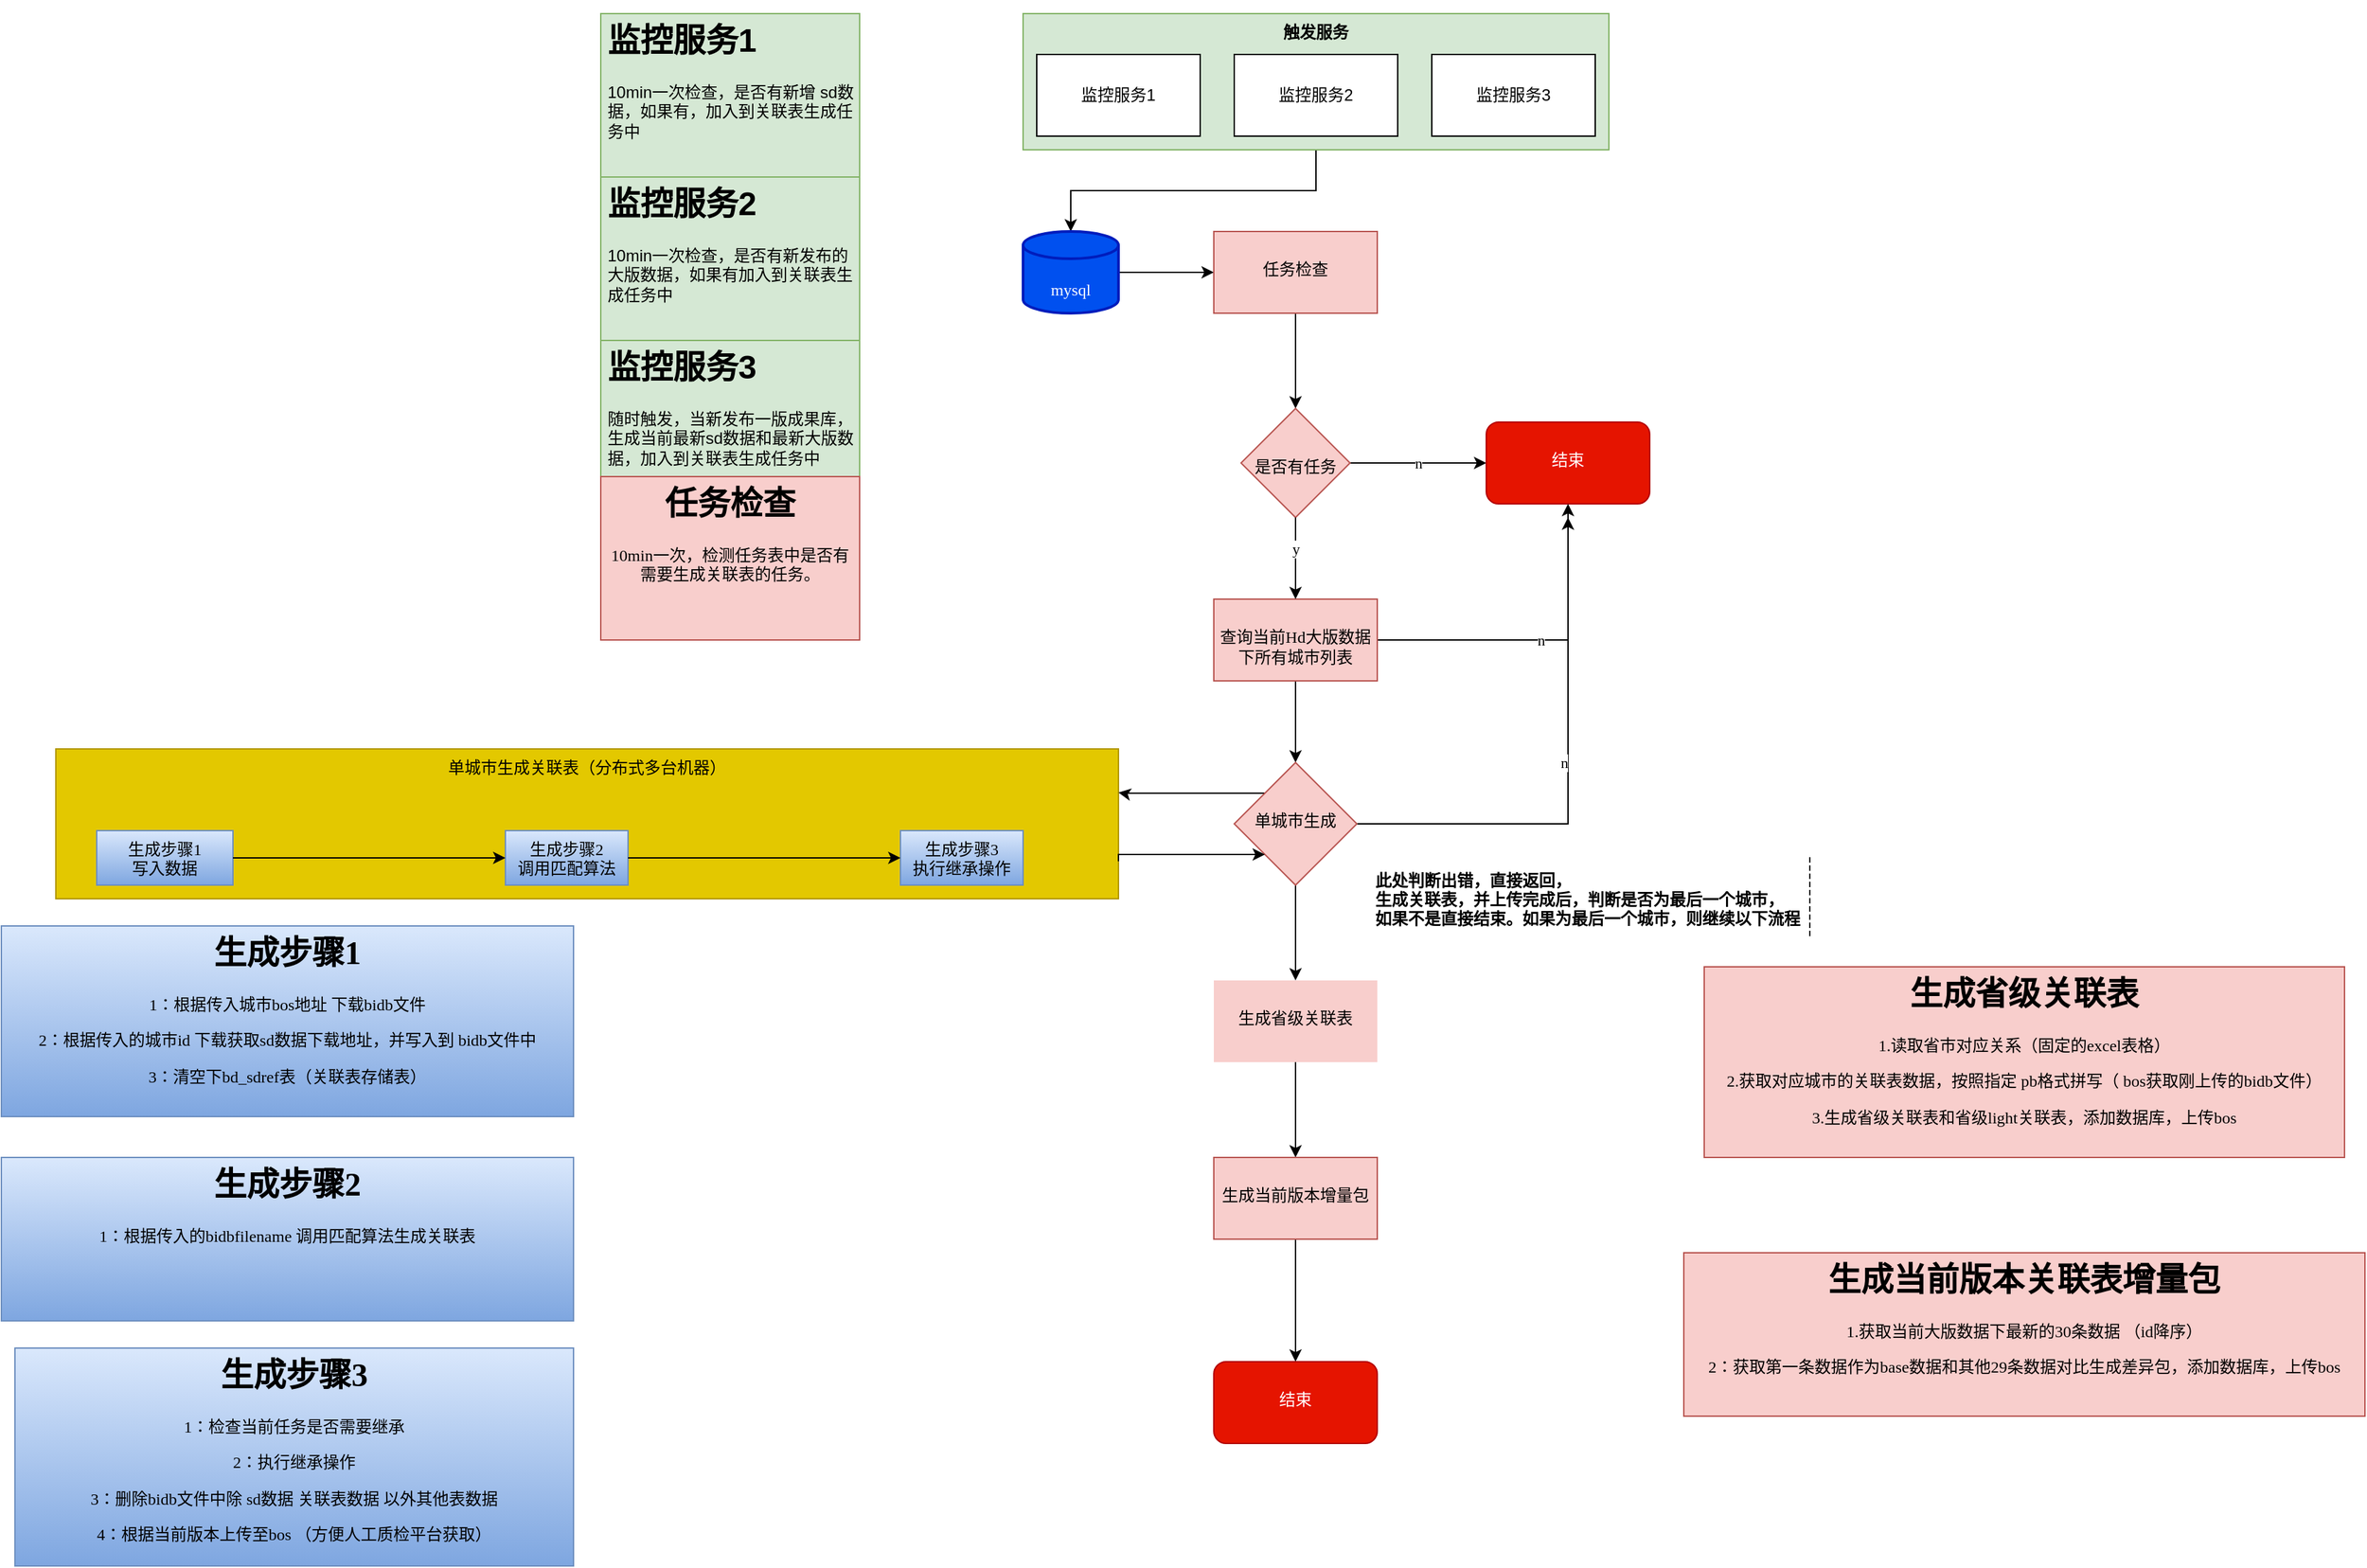 <mxfile version="15.5.9" type="github"><diagram id="X5KQz3rxx_h_TQ3K8cYE" name="Page-1"><mxGraphModel dx="2702" dy="655" grid="1" gridSize="10" guides="1" tooltips="1" connect="1" arrows="1" fold="1" page="1" pageScale="1" pageWidth="827" pageHeight="1169" math="0" shadow="0"><root><mxCell id="0"/><mxCell id="1" parent="0"/><mxCell id="eWdhQGMyC3yhiPP8geCY-41" value="单城市生成关联表（分布式多台机器）" style="rounded=0;whiteSpace=wrap;html=1;fontFamily=Verdana;align=center;verticalAlign=top;fillColor=#e3c800;fontColor=#000000;strokeColor=#B09500;" vertex="1" parent="1"><mxGeometry x="-1220" y="550" width="780" height="110" as="geometry"/></mxCell><mxCell id="eWdhQGMyC3yhiPP8geCY-18" style="edgeStyle=orthogonalEdgeStyle;rounded=0;orthogonalLoop=1;jettySize=auto;html=1;fontFamily=Verdana;" edge="1" parent="1" source="eWdhQGMyC3yhiPP8geCY-11" target="eWdhQGMyC3yhiPP8geCY-15"><mxGeometry relative="1" as="geometry"/></mxCell><mxCell id="eWdhQGMyC3yhiPP8geCY-11" value="触发服务" style="rounded=0;whiteSpace=wrap;html=1;fillColor=#d5e8d4;strokeColor=#82b366;fontStyle=1;fontFamily=Verdana;align=center;verticalAlign=top;" vertex="1" parent="1"><mxGeometry x="-510" y="10" width="430" height="100" as="geometry"/></mxCell><mxCell id="eWdhQGMyC3yhiPP8geCY-1" value="监控服务3" style="rounded=0;whiteSpace=wrap;html=1;" vertex="1" parent="1"><mxGeometry x="-210" y="40" width="120" height="60" as="geometry"/></mxCell><mxCell id="eWdhQGMyC3yhiPP8geCY-7" value="&lt;h1&gt;监控服务1&lt;/h1&gt;&lt;div&gt;&lt;span style=&quot;font-family: &amp;#34;helvetica&amp;#34; ; text-align: center&quot;&gt;10min一次检查，是否有新增 sd数据，如果有，加入到关联表生成任务中&lt;/span&gt;&lt;br&gt;&lt;/div&gt;" style="text;html=1;strokeColor=#82b366;fillColor=#d5e8d4;spacing=5;spacingTop=-20;whiteSpace=wrap;overflow=hidden;rounded=0;" vertex="1" parent="1"><mxGeometry x="-820" y="10" width="190" height="120" as="geometry"/></mxCell><mxCell id="eWdhQGMyC3yhiPP8geCY-8" value="&lt;h1&gt;监控服务2&lt;/h1&gt;&lt;span style=&quot;text-align: center&quot;&gt;10min一次检查，是否有新发布的大版数据，如果有加入到关联表生成任务中&lt;/span&gt;" style="text;html=1;strokeColor=#82b366;fillColor=#d5e8d4;spacing=5;spacingTop=-20;whiteSpace=wrap;overflow=hidden;rounded=0;" vertex="1" parent="1"><mxGeometry x="-820" y="130" width="190" height="120" as="geometry"/></mxCell><mxCell id="eWdhQGMyC3yhiPP8geCY-9" value="&lt;h1&gt;监控服务3&lt;/h1&gt;&lt;p&gt;&lt;span style=&quot;text-align: center&quot;&gt;随时触发，当新发布一版成果库，生成当前最新sd数据和最新大版数据，加入到关联表生成任务中&lt;/span&gt;&lt;br&gt;&lt;/p&gt;" style="text;html=1;strokeColor=#82b366;fillColor=#d5e8d4;spacing=5;spacingTop=-20;whiteSpace=wrap;overflow=hidden;rounded=0;" vertex="1" parent="1"><mxGeometry x="-820" y="250" width="190" height="100" as="geometry"/></mxCell><mxCell id="eWdhQGMyC3yhiPP8geCY-13" value="监控服务1" style="rounded=0;whiteSpace=wrap;html=1;" vertex="1" parent="1"><mxGeometry x="-500" y="40" width="120" height="60" as="geometry"/></mxCell><mxCell id="eWdhQGMyC3yhiPP8geCY-14" value="监控服务2" style="rounded=0;whiteSpace=wrap;html=1;" vertex="1" parent="1"><mxGeometry x="-355" y="40" width="120" height="60" as="geometry"/></mxCell><mxCell id="eWdhQGMyC3yhiPP8geCY-20" style="edgeStyle=orthogonalEdgeStyle;rounded=0;orthogonalLoop=1;jettySize=auto;html=1;exitX=1;exitY=0.5;exitDx=0;exitDy=0;exitPerimeter=0;entryX=0;entryY=0.5;entryDx=0;entryDy=0;fontFamily=Verdana;" edge="1" parent="1" source="eWdhQGMyC3yhiPP8geCY-15" target="eWdhQGMyC3yhiPP8geCY-19"><mxGeometry relative="1" as="geometry"/></mxCell><mxCell id="eWdhQGMyC3yhiPP8geCY-15" value="&lt;br&gt;&lt;br&gt;mysql" style="strokeWidth=2;html=1;shape=mxgraph.flowchart.database;whiteSpace=wrap;fontFamily=Verdana;align=center;verticalAlign=top;fillColor=#0050ef;fontColor=#ffffff;strokeColor=#001DBC;" vertex="1" parent="1"><mxGeometry x="-510" y="170" width="70" height="60" as="geometry"/></mxCell><mxCell id="eWdhQGMyC3yhiPP8geCY-25" value="" style="edgeStyle=orthogonalEdgeStyle;rounded=0;orthogonalLoop=1;jettySize=auto;html=1;fontFamily=Verdana;" edge="1" parent="1" source="eWdhQGMyC3yhiPP8geCY-19" target="eWdhQGMyC3yhiPP8geCY-24"><mxGeometry relative="1" as="geometry"/></mxCell><mxCell id="eWdhQGMyC3yhiPP8geCY-19" value="&lt;br&gt;任务检查" style="rounded=0;whiteSpace=wrap;html=1;fontFamily=Verdana;align=center;verticalAlign=top;fillColor=#f8cecc;strokeColor=#b85450;" vertex="1" parent="1"><mxGeometry x="-370" y="170" width="120" height="60" as="geometry"/></mxCell><mxCell id="eWdhQGMyC3yhiPP8geCY-21" value="&lt;h1&gt;任务检查&lt;/h1&gt;&lt;p&gt;10min一次，检测任务表中是否有需要生成关联表的任务。&lt;/p&gt;" style="text;html=1;strokeColor=#b85450;fillColor=#f8cecc;spacing=5;spacingTop=-20;whiteSpace=wrap;overflow=hidden;rounded=0;fontFamily=Verdana;align=center;verticalAlign=top;" vertex="1" parent="1"><mxGeometry x="-820" y="350" width="190" height="120" as="geometry"/></mxCell><mxCell id="eWdhQGMyC3yhiPP8geCY-28" value="n" style="edgeStyle=orthogonalEdgeStyle;rounded=0;orthogonalLoop=1;jettySize=auto;html=1;exitX=1;exitY=0.5;exitDx=0;exitDy=0;entryX=0;entryY=0.5;entryDx=0;entryDy=0;fontFamily=Verdana;" edge="1" parent="1" source="eWdhQGMyC3yhiPP8geCY-24" target="eWdhQGMyC3yhiPP8geCY-27"><mxGeometry relative="1" as="geometry"/></mxCell><mxCell id="eWdhQGMyC3yhiPP8geCY-24" value="&lt;br&gt;&lt;br&gt;是否有任务" style="rhombus;whiteSpace=wrap;html=1;rounded=0;fontFamily=Verdana;verticalAlign=top;strokeColor=#b85450;fillColor=#f8cecc;" vertex="1" parent="1"><mxGeometry x="-350" y="300" width="80" height="80" as="geometry"/></mxCell><mxCell id="eWdhQGMyC3yhiPP8geCY-27" value="&lt;br&gt;结束" style="rounded=1;whiteSpace=wrap;html=1;fontFamily=Verdana;align=center;verticalAlign=top;fillColor=#e51400;fontColor=#ffffff;strokeColor=#B20000;" vertex="1" parent="1"><mxGeometry x="-170" y="310" width="120" height="60" as="geometry"/></mxCell><mxCell id="eWdhQGMyC3yhiPP8geCY-31" value="n" style="edgeStyle=orthogonalEdgeStyle;rounded=0;orthogonalLoop=1;jettySize=auto;html=1;exitX=1;exitY=0.5;exitDx=0;exitDy=0;entryX=0.5;entryY=1;entryDx=0;entryDy=0;fontFamily=Verdana;" edge="1" parent="1" source="eWdhQGMyC3yhiPP8geCY-29" target="eWdhQGMyC3yhiPP8geCY-27"><mxGeometry relative="1" as="geometry"/></mxCell><mxCell id="eWdhQGMyC3yhiPP8geCY-39" style="edgeStyle=orthogonalEdgeStyle;rounded=0;orthogonalLoop=1;jettySize=auto;html=1;exitX=0.5;exitY=1;exitDx=0;exitDy=0;fontFamily=Verdana;" edge="1" parent="1" source="eWdhQGMyC3yhiPP8geCY-29" target="eWdhQGMyC3yhiPP8geCY-40"><mxGeometry relative="1" as="geometry"><mxPoint x="-309.667" y="560" as="targetPoint"/></mxGeometry></mxCell><mxCell id="eWdhQGMyC3yhiPP8geCY-29" value="&lt;br&gt;查询当前Hd大版数据下所有城市列表" style="rounded=0;whiteSpace=wrap;html=1;fontFamily=Verdana;align=center;verticalAlign=top;fillColor=#f8cecc;strokeColor=#b85450;" vertex="1" parent="1"><mxGeometry x="-370" y="440" width="120" height="60" as="geometry"/></mxCell><mxCell id="eWdhQGMyC3yhiPP8geCY-30" value="" style="endArrow=classic;html=1;rounded=0;fontFamily=Verdana;entryX=0.5;entryY=0;entryDx=0;entryDy=0;exitX=0.5;exitY=1;exitDx=0;exitDy=0;" edge="1" parent="1" source="eWdhQGMyC3yhiPP8geCY-24" target="eWdhQGMyC3yhiPP8geCY-29"><mxGeometry width="50" height="50" relative="1" as="geometry"><mxPoint x="-360" y="440" as="sourcePoint"/><mxPoint x="-310" y="390" as="targetPoint"/></mxGeometry></mxCell><mxCell id="eWdhQGMyC3yhiPP8geCY-32" value="y" style="edgeLabel;html=1;align=center;verticalAlign=middle;resizable=0;points=[];fontFamily=Verdana;" vertex="1" connectable="0" parent="eWdhQGMyC3yhiPP8geCY-30"><mxGeometry x="-0.256" relative="1" as="geometry"><mxPoint as="offset"/></mxGeometry></mxCell><mxCell id="eWdhQGMyC3yhiPP8geCY-44" style="edgeStyle=orthogonalEdgeStyle;rounded=0;orthogonalLoop=1;jettySize=auto;html=1;exitX=0;exitY=0;exitDx=0;exitDy=0;fontFamily=Verdana;" edge="1" parent="1" source="eWdhQGMyC3yhiPP8geCY-40"><mxGeometry relative="1" as="geometry"><mxPoint x="-440" y="582" as="targetPoint"/><Array as="points"><mxPoint x="-437" y="582"/></Array></mxGeometry></mxCell><mxCell id="eWdhQGMyC3yhiPP8geCY-53" style="edgeStyle=orthogonalEdgeStyle;rounded=0;orthogonalLoop=1;jettySize=auto;html=1;exitX=1;exitY=0.5;exitDx=0;exitDy=0;fontFamily=Verdana;" edge="1" parent="1" source="eWdhQGMyC3yhiPP8geCY-40"><mxGeometry relative="1" as="geometry"><mxPoint x="-110" y="380" as="targetPoint"/><Array as="points"><mxPoint x="-110" y="605"/></Array></mxGeometry></mxCell><mxCell id="eWdhQGMyC3yhiPP8geCY-55" value="n" style="edgeLabel;html=1;align=center;verticalAlign=middle;resizable=0;points=[];fontFamily=Verdana;" vertex="1" connectable="0" parent="eWdhQGMyC3yhiPP8geCY-53"><mxGeometry x="0.054" y="3" relative="1" as="geometry"><mxPoint as="offset"/></mxGeometry></mxCell><mxCell id="eWdhQGMyC3yhiPP8geCY-57" style="edgeStyle=orthogonalEdgeStyle;rounded=0;orthogonalLoop=1;jettySize=auto;html=1;exitX=0.5;exitY=1;exitDx=0;exitDy=0;entryX=0.5;entryY=0;entryDx=0;entryDy=0;fontFamily=Verdana;" edge="1" parent="1" source="eWdhQGMyC3yhiPP8geCY-40" target="eWdhQGMyC3yhiPP8geCY-56"><mxGeometry relative="1" as="geometry"/></mxCell><mxCell id="eWdhQGMyC3yhiPP8geCY-40" value="&lt;br&gt;&lt;br&gt;单城市生成" style="rhombus;whiteSpace=wrap;html=1;fontFamily=Verdana;align=center;verticalAlign=top;fillColor=#f8cecc;strokeColor=#b85450;" vertex="1" parent="1"><mxGeometry x="-355" y="560" width="90" height="90" as="geometry"/></mxCell><mxCell id="eWdhQGMyC3yhiPP8geCY-45" style="edgeStyle=orthogonalEdgeStyle;rounded=0;orthogonalLoop=1;jettySize=auto;html=1;exitX=1;exitY=0.75;exitDx=0;exitDy=0;entryX=0;entryY=1;entryDx=0;entryDy=0;fontFamily=Verdana;" edge="1" parent="1" source="eWdhQGMyC3yhiPP8geCY-41" target="eWdhQGMyC3yhiPP8geCY-40"><mxGeometry relative="1" as="geometry"><Array as="points"><mxPoint x="-440" y="628"/></Array></mxGeometry></mxCell><mxCell id="eWdhQGMyC3yhiPP8geCY-46" value="此处判断出错，直接返回，&#10;生成关联表，并上传完成后，判断是否为最后一个城市，&#10;如果不是直接结束。如果为最后一个城市，则继续以下流程" style="shape=partialRectangle;fillColor=none;align=left;verticalAlign=middle;strokeColor=none;spacingLeft=34;rotatable=0;points=[[0,0.5],[1,0.5]];portConstraint=eastwest;dropTarget=0;fontFamily=Verdana;fontStyle=1" vertex="1" parent="1"><mxGeometry x="-287.5" y="630" width="355" height="60" as="geometry"/></mxCell><mxCell id="eWdhQGMyC3yhiPP8geCY-47" value="" style="shape=partialRectangle;top=0;left=0;bottom=0;fillColor=none;stokeWidth=1;dashed=1;align=left;verticalAlign=middle;spacingLeft=4;spacingRight=4;overflow=hidden;rotatable=0;points=[];portConstraint=eastwest;part=1;fontFamily=Verdana;" vertex="1" connectable="0" parent="eWdhQGMyC3yhiPP8geCY-46"><mxGeometry width="355" height="60" as="geometry"/></mxCell><mxCell id="eWdhQGMyC3yhiPP8geCY-48" value="生成步骤1&lt;br&gt;写入数据" style="rounded=0;whiteSpace=wrap;html=1;fontFamily=Verdana;align=center;verticalAlign=top;fillColor=#dae8fc;gradientColor=#7ea6e0;strokeColor=#6c8ebf;" vertex="1" parent="1"><mxGeometry x="-1190" y="610" width="100" height="40" as="geometry"/></mxCell><mxCell id="eWdhQGMyC3yhiPP8geCY-50" value="生成步骤2&lt;br&gt;调用匹配算法" style="rounded=0;whiteSpace=wrap;html=1;fontFamily=Verdana;align=center;verticalAlign=top;fillColor=#dae8fc;gradientColor=#7ea6e0;strokeColor=#6c8ebf;" vertex="1" parent="1"><mxGeometry x="-890" y="610" width="90" height="40" as="geometry"/></mxCell><mxCell id="eWdhQGMyC3yhiPP8geCY-51" value="生成步骤3&lt;br&gt;执行继承操作" style="rounded=0;whiteSpace=wrap;html=1;fontFamily=Verdana;align=center;verticalAlign=top;fillColor=#dae8fc;gradientColor=#7ea6e0;strokeColor=#6c8ebf;" vertex="1" parent="1"><mxGeometry x="-600" y="610" width="90" height="40" as="geometry"/></mxCell><mxCell id="eWdhQGMyC3yhiPP8geCY-58" style="edgeStyle=orthogonalEdgeStyle;rounded=0;orthogonalLoop=1;jettySize=auto;html=1;fontFamily=Verdana;" edge="1" parent="1" source="eWdhQGMyC3yhiPP8geCY-56"><mxGeometry relative="1" as="geometry"><mxPoint x="-310" y="850" as="targetPoint"/></mxGeometry></mxCell><mxCell id="eWdhQGMyC3yhiPP8geCY-56" value="&lt;br&gt;生成省级关联表" style="rounded=0;whiteSpace=wrap;html=1;fontFamily=Verdana;align=center;verticalAlign=top;fillColor=#f8cecc;strokeColor=none;" vertex="1" parent="1"><mxGeometry x="-370" y="720" width="120" height="60" as="geometry"/></mxCell><mxCell id="eWdhQGMyC3yhiPP8geCY-61" style="edgeStyle=orthogonalEdgeStyle;rounded=0;orthogonalLoop=1;jettySize=auto;html=1;exitX=0.5;exitY=1;exitDx=0;exitDy=0;entryX=0.5;entryY=0;entryDx=0;entryDy=0;fontFamily=Verdana;" edge="1" parent="1" source="eWdhQGMyC3yhiPP8geCY-59" target="eWdhQGMyC3yhiPP8geCY-60"><mxGeometry relative="1" as="geometry"/></mxCell><mxCell id="eWdhQGMyC3yhiPP8geCY-59" value="&lt;br&gt;生成当前版本增量包" style="rounded=0;whiteSpace=wrap;html=1;fontFamily=Verdana;align=center;verticalAlign=top;fillColor=#f8cecc;strokeColor=#b85450;" vertex="1" parent="1"><mxGeometry x="-370" y="850" width="120" height="60" as="geometry"/></mxCell><mxCell id="eWdhQGMyC3yhiPP8geCY-60" value="&lt;br&gt;结束" style="rounded=1;whiteSpace=wrap;html=1;fontFamily=Verdana;align=center;verticalAlign=top;fillColor=#e51400;fontColor=#ffffff;strokeColor=#B20000;" vertex="1" parent="1"><mxGeometry x="-370" y="1000" width="120" height="60" as="geometry"/></mxCell><mxCell id="eWdhQGMyC3yhiPP8geCY-62" value="&lt;h1&gt;生成步骤1&lt;/h1&gt;&lt;p&gt;1：根据传入城市bos地址 下载bidb文件&lt;/p&gt;&lt;p&gt;2：根据传入的城市id 下载获取sd数据下载地址，并写入到 bidb文件中&lt;/p&gt;&lt;p&gt;3：清空下bd_sdref表（关联表存储表）&lt;/p&gt;&lt;p&gt;&lt;br&gt;&lt;/p&gt;" style="text;html=1;strokeColor=#6c8ebf;fillColor=#dae8fc;spacing=5;spacingTop=-20;whiteSpace=wrap;overflow=hidden;rounded=0;fontFamily=Verdana;align=center;verticalAlign=top;gradientColor=#7ea6e0;" vertex="1" parent="1"><mxGeometry x="-1260" y="680" width="420" height="140" as="geometry"/></mxCell><mxCell id="eWdhQGMyC3yhiPP8geCY-64" value="" style="endArrow=classic;html=1;rounded=0;fontFamily=Verdana;exitX=1;exitY=0.5;exitDx=0;exitDy=0;entryX=0;entryY=0.5;entryDx=0;entryDy=0;" edge="1" parent="1" source="eWdhQGMyC3yhiPP8geCY-48" target="eWdhQGMyC3yhiPP8geCY-50"><mxGeometry width="50" height="50" relative="1" as="geometry"><mxPoint x="-890" y="800" as="sourcePoint"/><mxPoint x="-840" y="750" as="targetPoint"/></mxGeometry></mxCell><mxCell id="eWdhQGMyC3yhiPP8geCY-65" value="" style="endArrow=classic;html=1;rounded=0;fontFamily=Verdana;exitX=1;exitY=0.5;exitDx=0;exitDy=0;entryX=0;entryY=0.5;entryDx=0;entryDy=0;" edge="1" parent="1" source="eWdhQGMyC3yhiPP8geCY-50" target="eWdhQGMyC3yhiPP8geCY-51"><mxGeometry width="50" height="50" relative="1" as="geometry"><mxPoint x="-1080" y="640" as="sourcePoint"/><mxPoint x="-1010" y="640" as="targetPoint"/></mxGeometry></mxCell><mxCell id="eWdhQGMyC3yhiPP8geCY-67" value="&lt;h1&gt;生成步骤2&lt;/h1&gt;&lt;p&gt;1：根据传入的bidbfilename 调用匹配算法生成关联表&lt;/p&gt;" style="text;html=1;strokeColor=#6c8ebf;fillColor=#dae8fc;spacing=5;spacingTop=-20;whiteSpace=wrap;overflow=hidden;rounded=0;fontFamily=Verdana;align=center;verticalAlign=top;gradientColor=#7ea6e0;" vertex="1" parent="1"><mxGeometry x="-1260" y="850" width="420" height="120" as="geometry"/></mxCell><mxCell id="eWdhQGMyC3yhiPP8geCY-68" value="&lt;h1&gt;生成步骤3&lt;/h1&gt;&lt;p&gt;1：检查当前任务是否需要继承&lt;/p&gt;&lt;p&gt;2：执行继承操作&lt;/p&gt;&lt;p&gt;3：删除bidb文件中除 sd数据 关联表数据 以外其他表数据&lt;/p&gt;&lt;p&gt;4：根据当前版本上传至bos （方便人工质检平台获取）&lt;/p&gt;" style="text;html=1;strokeColor=#6c8ebf;fillColor=#dae8fc;spacing=5;spacingTop=-20;whiteSpace=wrap;overflow=hidden;rounded=0;fontFamily=Verdana;align=center;verticalAlign=top;gradientColor=#7ea6e0;" vertex="1" parent="1"><mxGeometry x="-1250" y="990" width="410" height="160" as="geometry"/></mxCell><mxCell id="eWdhQGMyC3yhiPP8geCY-69" value="&lt;h1&gt;生成省级关联表&lt;/h1&gt;&lt;p&gt;1.读取省市对应关系（固定的excel表格）&lt;/p&gt;&lt;p&gt;2.获取对应城市的关联表数据，按照指定 pb格式拼写（ bos获取刚上传的bidb文件）&lt;/p&gt;&lt;p&gt;3.生成省级关联表和省级light关联表，添加数据库，上传bos&lt;/p&gt;" style="text;html=1;strokeColor=#b85450;fillColor=#f8cecc;spacing=5;spacingTop=-20;whiteSpace=wrap;overflow=hidden;rounded=0;fontFamily=Verdana;align=center;verticalAlign=top;" vertex="1" parent="1"><mxGeometry x="-10" y="710" width="470" height="140" as="geometry"/></mxCell><mxCell id="eWdhQGMyC3yhiPP8geCY-70" value="&lt;h1&gt;生成当前版本关联表增量包&lt;/h1&gt;&lt;p&gt;1.获取当前大版数据下最新的30条数据 （id降序）&lt;/p&gt;&lt;p&gt;2：获取第一条数据作为base数据和其他29条数据对比生成差异包，添加数据库，上传bos&lt;/p&gt;&lt;p&gt;&lt;br&gt;&lt;/p&gt;" style="text;html=1;strokeColor=#b85450;fillColor=#f8cecc;spacing=5;spacingTop=-20;whiteSpace=wrap;overflow=hidden;rounded=0;fontFamily=Verdana;align=center;verticalAlign=top;" vertex="1" parent="1"><mxGeometry x="-25" y="920" width="500" height="120" as="geometry"/></mxCell></root></mxGraphModel></diagram></mxfile>